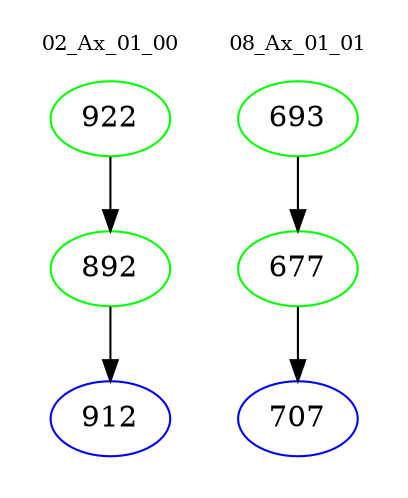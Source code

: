 digraph{
subgraph cluster_0 {
color = white
label = "02_Ax_01_00";
fontsize=10;
T0_922 [label="922", color="green"]
T0_922 -> T0_892 [color="black"]
T0_892 [label="892", color="green"]
T0_892 -> T0_912 [color="black"]
T0_912 [label="912", color="blue"]
}
subgraph cluster_1 {
color = white
label = "08_Ax_01_01";
fontsize=10;
T1_693 [label="693", color="green"]
T1_693 -> T1_677 [color="black"]
T1_677 [label="677", color="green"]
T1_677 -> T1_707 [color="black"]
T1_707 [label="707", color="blue"]
}
}
